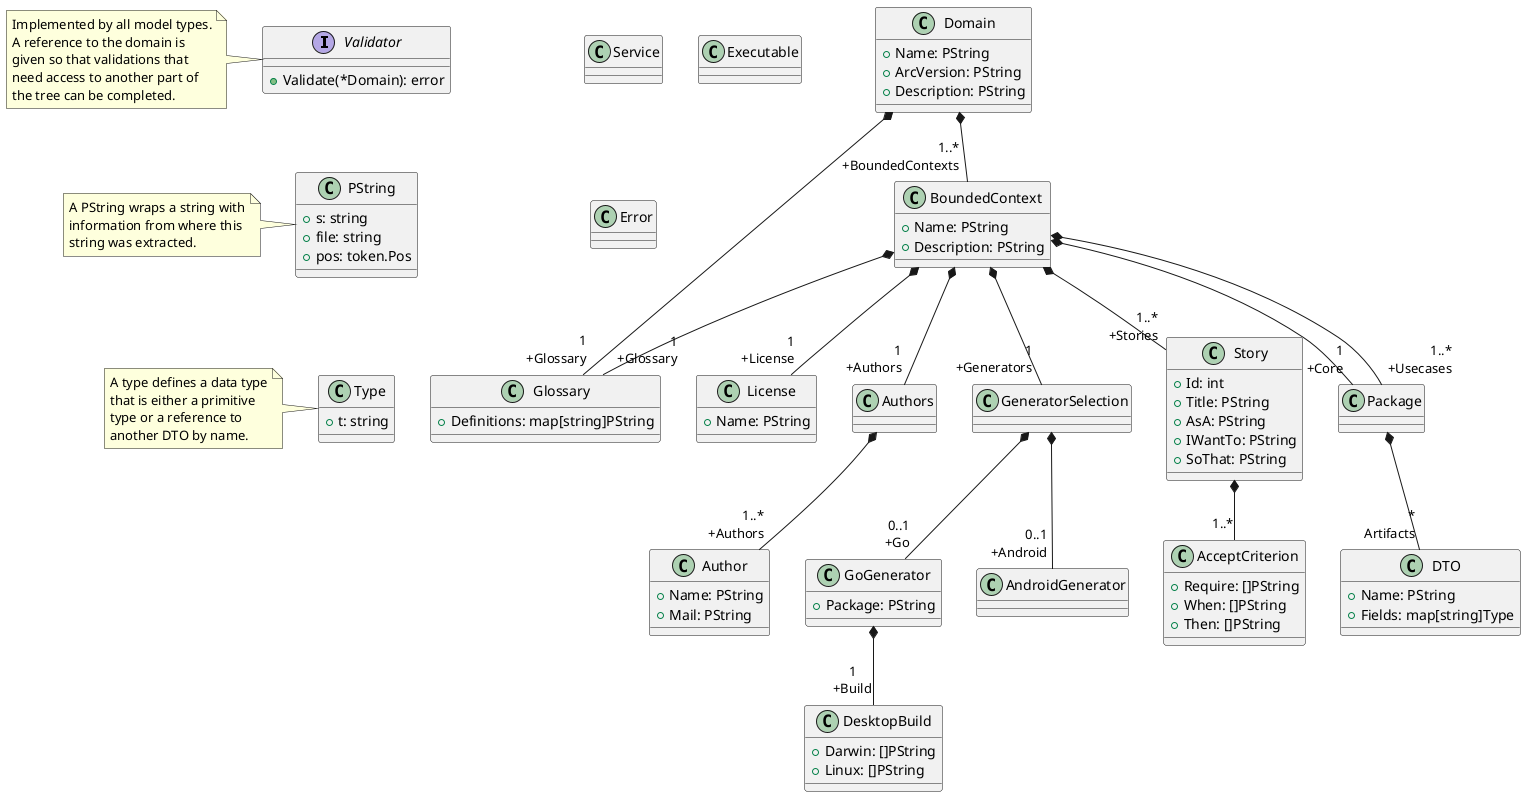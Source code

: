 @startuml Architecture_Model

interface Validator {
    + Validate(*Domain): error
}
note left
    Implemented by all model types.
    A reference to the domain is
    given so that validations that
    need access to another part of
    the tree can be completed.
end note

class Type {
    + t: string
}
note left
    A type defines a data type
    that is either a primitive
    type or a reference to
    another DTO by name.
end note

class PString {
    + s: string
    + file: string
    + pos: token.Pos
}
note left
    A PString wraps a string with
    information from where this
    string was extracted.
end note

' Some hidden arrows to lay out the lonely types.
Validator -[hidden]-> PString
PString -[hidden]-> Type

class Domain {
    + Name: PString
    + ArcVersion: PString
    + Description: PString
}
Domain *-- "1\r+Glossary" Glossary
Domain *-- "1..*\r+BoundedContexts" BoundedContext

class BoundedContext {
    + Name: PString
    + Description: PString
}
BoundedContext *-- "1\r+License" License
BoundedContext *-- "1\r+Authors" Authors
BoundedContext *-- "1\r+Generators" GeneratorSelection
BoundedContext *-- "1..*\r+Stories" Story
BoundedContext *-- "1\r+Glossary" Glossary
BoundedContext *-- "1\r+Core" Package
BoundedContext *-- "1..*\r+Usecases" Package

class Package {}
Package *-- "*\rArtifacts" DTO

class Authors {}
Authors *-- "1..*\r+Authors" Author

class Author {
    + Name: PString
    + Mail: PString
}

class License {
    + Name: PString
}

class Glossary {
    +Definitions: map[string]PString
}

class Story {
    + Id: int
    + Title: PString
    + AsA: PString
    + IWantTo: PString
    + SoThat: PString
}
Story *-- "1..*" AcceptCriterion

class AcceptCriterion {
    + Require: []PString
    + When: []PString
    + Then: []PString
}

class GeneratorSelection {}
GeneratorSelection *-- "0..1\r+Go" GoGenerator
GeneratorSelection *-- "0..1\r+Android" AndroidGenerator

class GoGenerator {
    + Package: PString
}
GoGenerator *-- "1\n+Build" DesktopBuild

class DesktopBuild {
    + Darwin: []PString
    + Linux: []PString
}

class AndroidGenerator {}

class DTO {
    + Name: PString
    + Fields: map[string]Type
}

class Service {}

class Executable {}

class Error {}

@enduml
